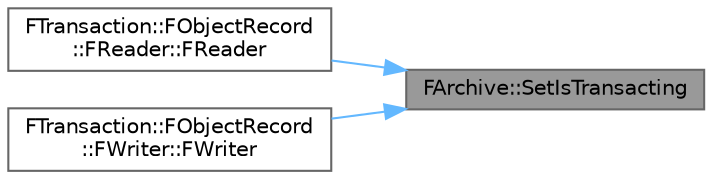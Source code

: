 digraph "FArchive::SetIsTransacting"
{
 // INTERACTIVE_SVG=YES
 // LATEX_PDF_SIZE
  bgcolor="transparent";
  edge [fontname=Helvetica,fontsize=10,labelfontname=Helvetica,labelfontsize=10];
  node [fontname=Helvetica,fontsize=10,shape=box,height=0.2,width=0.4];
  rankdir="RL";
  Node1 [id="Node000001",label="FArchive::SetIsTransacting",height=0.2,width=0.4,color="gray40", fillcolor="grey60", style="filled", fontcolor="black",tooltip="Sets whether this archive is for transacting."];
  Node1 -> Node2 [id="edge1_Node000001_Node000002",dir="back",color="steelblue1",style="solid",tooltip=" "];
  Node2 [id="Node000002",label="FTransaction::FObjectRecord\l::FReader::FReader",height=0.2,width=0.4,color="grey40", fillcolor="white", style="filled",URL="$d6/dea/classFTransaction_1_1FObjectRecord_1_1FReader.html#a44d570948072b2d3ecbb04371f5f9981",tooltip=" "];
  Node1 -> Node3 [id="edge2_Node000001_Node000003",dir="back",color="steelblue1",style="solid",tooltip=" "];
  Node3 [id="Node000003",label="FTransaction::FObjectRecord\l::FWriter::FWriter",height=0.2,width=0.4,color="grey40", fillcolor="white", style="filled",URL="$d2/ded/classFTransaction_1_1FObjectRecord_1_1FWriter.html#ab7756588845bedc8ee20deb801b608d6",tooltip=" "];
}
